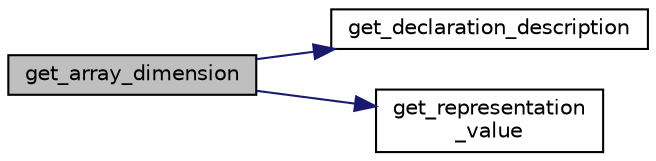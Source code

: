 digraph "get_array_dimension"
{
 // LATEX_PDF_SIZE
  edge [fontname="Helvetica",fontsize="10",labelfontname="Helvetica",labelfontsize="10"];
  node [fontname="Helvetica",fontsize="10",shape=record];
  rankdir="LR";
  Node1 [label="get_array_dimension",height=0.2,width=0.4,color="black", fillcolor="grey75", style="filled", fontcolor="black",tooltip=" "];
  Node1 -> Node2 [color="midnightblue",fontsize="10",style="solid",fontname="Helvetica"];
  Node2 [label="get_declaration_description",height=0.2,width=0.4,color="black", fillcolor="white", style="filled",URL="$dd/d3e/declaration__table_8c.html#a6d7cfaa61de7241348ef4a08f55bd9a0",tooltip="Gets the description of a declaration."];
  Node1 -> Node3 [color="midnightblue",fontsize="10",style="solid",fontname="Helvetica"];
  Node3 [label="get_representation\l_value",height=0.2,width=0.4,color="black", fillcolor="white", style="filled",URL="$dd/dfd/representation__table_8c.html#a64bb130b5e07aeebfd4333567ecc9a0e",tooltip="Retrieves the value of a representation from the table."];
}
